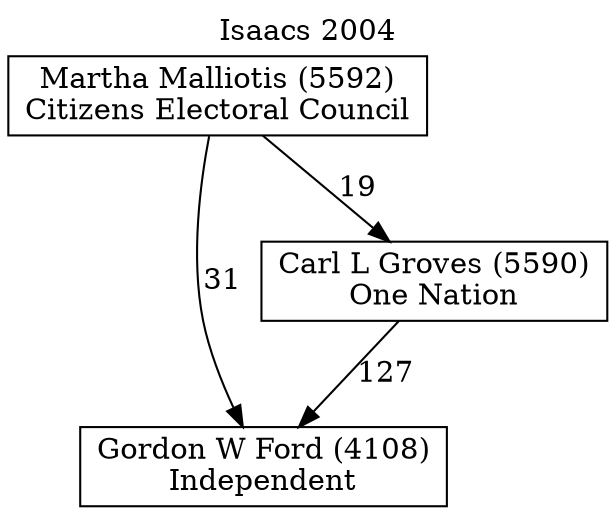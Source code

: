 // House preference flow
digraph "Gordon W Ford (4108)_Isaacs_2004" {
	graph [label="Isaacs 2004" labelloc=t mclimit=10]
	node [shape=box]
	"Gordon W Ford (4108)" [label="Gordon W Ford (4108)
Independent"]
	"Carl L Groves (5590)" [label="Carl L Groves (5590)
One Nation"]
	"Martha Malliotis (5592)" [label="Martha Malliotis (5592)
Citizens Electoral Council"]
	"Carl L Groves (5590)" -> "Gordon W Ford (4108)" [label=127]
	"Martha Malliotis (5592)" -> "Carl L Groves (5590)" [label=19]
	"Martha Malliotis (5592)" -> "Gordon W Ford (4108)" [label=31]
}
